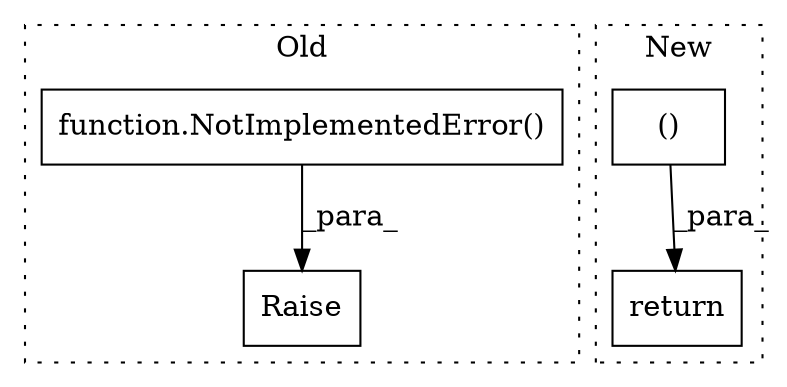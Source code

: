 digraph G {
subgraph cluster0 {
1 [label="function.NotImplementedError()" a="75" s="1678,1718" l="20,1" shape="box"];
3 [label="Raise" a="91" s="1672" l="6" shape="box"];
label = "Old";
style="dotted";
}
subgraph cluster1 {
2 [label="return" a="93" s="1632" l="7" shape="box"];
4 [label="()" a="54" s="1656" l="19" shape="box"];
label = "New";
style="dotted";
}
1 -> 3 [label="_para_"];
4 -> 2 [label="_para_"];
}